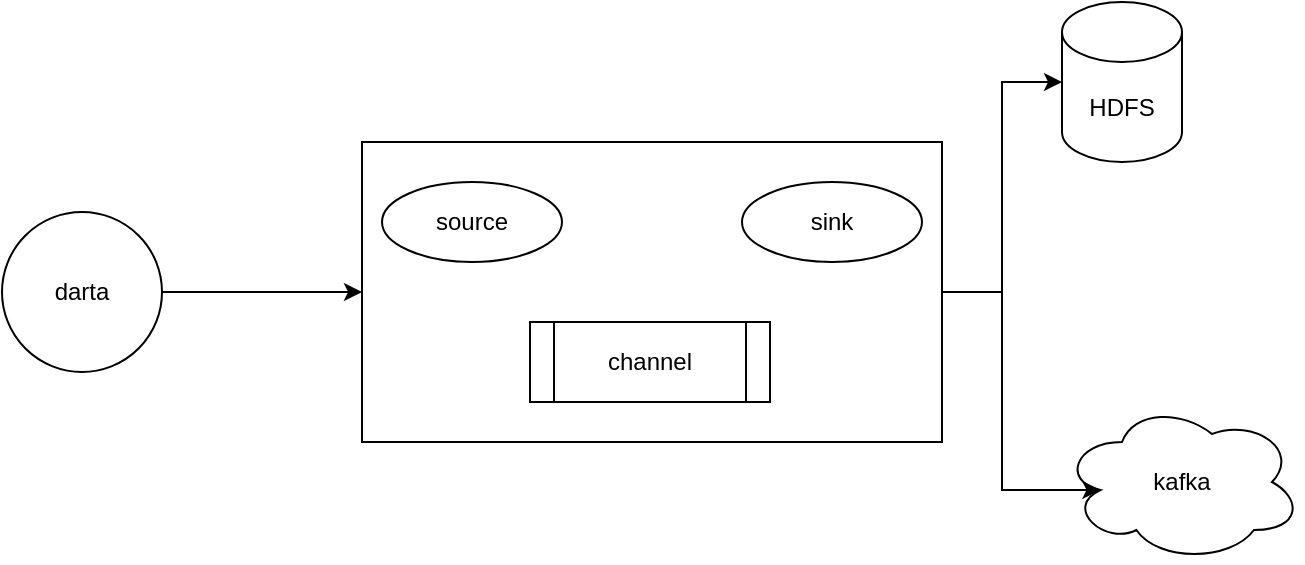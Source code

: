 <mxfile version="22.1.3" type="github">
  <diagram name="第 1 页" id="TPo1d5tg7N_DPVJKe_-f">
    <mxGraphModel dx="1050" dy="530" grid="1" gridSize="10" guides="1" tooltips="1" connect="1" arrows="1" fold="1" page="1" pageScale="1" pageWidth="827" pageHeight="1169" math="0" shadow="0">
      <root>
        <mxCell id="0" />
        <mxCell id="1" parent="0" />
        <mxCell id="q-aykXHRKy3QLlSxb9v6-1" value="" style="rounded=0;whiteSpace=wrap;html=1;" vertex="1" parent="1">
          <mxGeometry x="210" y="100" width="290" height="150" as="geometry" />
        </mxCell>
        <mxCell id="q-aykXHRKy3QLlSxb9v6-2" value="HDFS" style="shape=cylinder3;whiteSpace=wrap;html=1;boundedLbl=1;backgroundOutline=1;size=15;" vertex="1" parent="1">
          <mxGeometry x="560" y="30" width="60" height="80" as="geometry" />
        </mxCell>
        <mxCell id="q-aykXHRKy3QLlSxb9v6-3" value="kafka" style="ellipse;shape=cloud;whiteSpace=wrap;html=1;" vertex="1" parent="1">
          <mxGeometry x="560" y="230" width="120" height="80" as="geometry" />
        </mxCell>
        <mxCell id="q-aykXHRKy3QLlSxb9v6-4" value="source" style="ellipse;whiteSpace=wrap;html=1;" vertex="1" parent="1">
          <mxGeometry x="220" y="120" width="90" height="40" as="geometry" />
        </mxCell>
        <mxCell id="q-aykXHRKy3QLlSxb9v6-6" value="channel" style="shape=process;whiteSpace=wrap;html=1;backgroundOutline=1;" vertex="1" parent="1">
          <mxGeometry x="294" y="190" width="120" height="40" as="geometry" />
        </mxCell>
        <mxCell id="q-aykXHRKy3QLlSxb9v6-7" value="sink" style="ellipse;whiteSpace=wrap;html=1;" vertex="1" parent="1">
          <mxGeometry x="400" y="120" width="90" height="40" as="geometry" />
        </mxCell>
        <mxCell id="q-aykXHRKy3QLlSxb9v6-9" style="edgeStyle=orthogonalEdgeStyle;rounded=0;orthogonalLoop=1;jettySize=auto;html=1;entryX=0;entryY=0.5;entryDx=0;entryDy=0;" edge="1" parent="1" source="q-aykXHRKy3QLlSxb9v6-8" target="q-aykXHRKy3QLlSxb9v6-1">
          <mxGeometry relative="1" as="geometry" />
        </mxCell>
        <mxCell id="q-aykXHRKy3QLlSxb9v6-8" value="darta" style="ellipse;whiteSpace=wrap;html=1;aspect=fixed;" vertex="1" parent="1">
          <mxGeometry x="30" y="135" width="80" height="80" as="geometry" />
        </mxCell>
        <mxCell id="q-aykXHRKy3QLlSxb9v6-10" style="edgeStyle=orthogonalEdgeStyle;rounded=0;orthogonalLoop=1;jettySize=auto;html=1;entryX=0;entryY=0.5;entryDx=0;entryDy=0;entryPerimeter=0;" edge="1" parent="1" source="q-aykXHRKy3QLlSxb9v6-1" target="q-aykXHRKy3QLlSxb9v6-2">
          <mxGeometry relative="1" as="geometry" />
        </mxCell>
        <mxCell id="q-aykXHRKy3QLlSxb9v6-11" style="edgeStyle=orthogonalEdgeStyle;rounded=0;orthogonalLoop=1;jettySize=auto;html=1;entryX=0.16;entryY=0.55;entryDx=0;entryDy=0;entryPerimeter=0;" edge="1" parent="1" source="q-aykXHRKy3QLlSxb9v6-1" target="q-aykXHRKy3QLlSxb9v6-3">
          <mxGeometry relative="1" as="geometry" />
        </mxCell>
      </root>
    </mxGraphModel>
  </diagram>
</mxfile>
